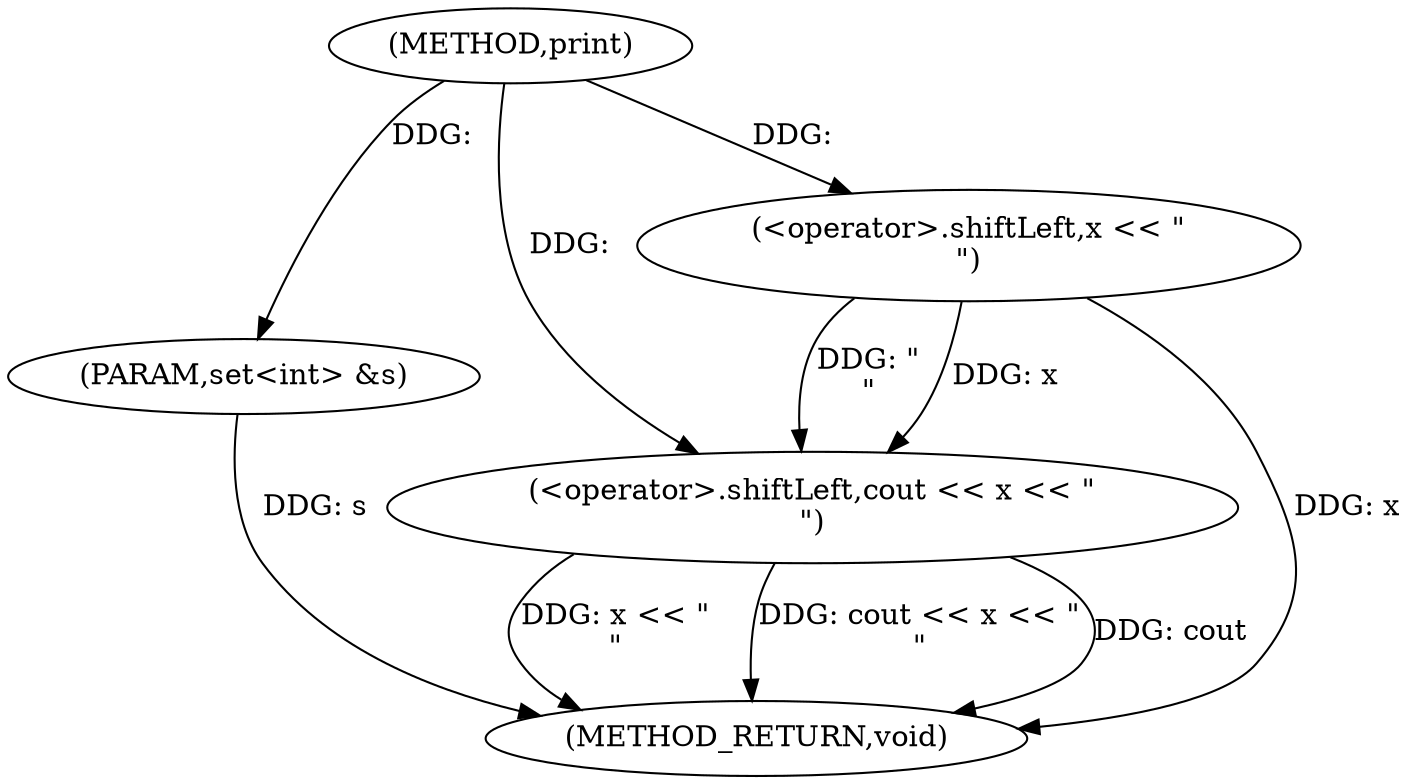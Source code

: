 digraph "print" {  
"1000210" [label = "(METHOD,print)" ]
"1000219" [label = "(METHOD_RETURN,void)" ]
"1000211" [label = "(PARAM,set<int> &s)" ]
"1000214" [label = "(<operator>.shiftLeft,cout << x << \"\n\")" ]
"1000216" [label = "(<operator>.shiftLeft,x << \"\n\")" ]
  "1000211" -> "1000219"  [ label = "DDG: s"] 
  "1000214" -> "1000219"  [ label = "DDG: x << \"\n\""] 
  "1000214" -> "1000219"  [ label = "DDG: cout << x << \"\n\""] 
  "1000214" -> "1000219"  [ label = "DDG: cout"] 
  "1000216" -> "1000219"  [ label = "DDG: x"] 
  "1000210" -> "1000211"  [ label = "DDG: "] 
  "1000210" -> "1000214"  [ label = "DDG: "] 
  "1000216" -> "1000214"  [ label = "DDG: \"\n\""] 
  "1000216" -> "1000214"  [ label = "DDG: x"] 
  "1000210" -> "1000216"  [ label = "DDG: "] 
}

